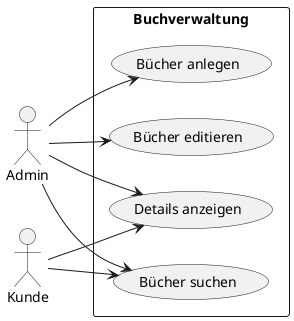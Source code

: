 @startuml useCaseDiagram
left to right direction
skinparam packageStyle rectangle
actor Admin as "Admin"
actor Kunde as "Kunde"

rectangle "Buchverwaltung" {
  (Bücher anlegen) as (Create) 
  (Bücher suchen) as (Search) 
  (Bücher editieren) as (Edit)
  (Details anzeigen) as (Details)

  Admin --> (Create)
  Admin --> (Search)
  Admin --> (Edit)
  Admin --> (Details)

  Kunde --> (Search)
  Kunde --> (Details)
}
@enduml 
